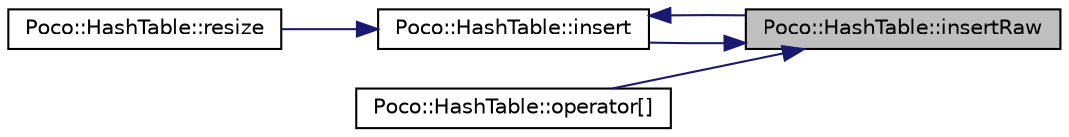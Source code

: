 digraph "Poco::HashTable::insertRaw"
{
 // LATEX_PDF_SIZE
  edge [fontname="Helvetica",fontsize="10",labelfontname="Helvetica",labelfontsize="10"];
  node [fontname="Helvetica",fontsize="10",shape=record];
  rankdir="RL";
  Node1 [label="Poco::HashTable::insertRaw",height=0.2,width=0.4,color="black", fillcolor="grey75", style="filled", fontcolor="black",tooltip=" "];
  Node1 -> Node2 [dir="back",color="midnightblue",fontsize="10",style="solid"];
  Node2 [label="Poco::HashTable::insert",height=0.2,width=0.4,color="black", fillcolor="white", style="filled",URL="$classPoco_1_1HashTable.html#a6c97a003261d2764afcf48dee564e62a",tooltip=" "];
  Node2 -> Node1 [dir="back",color="midnightblue",fontsize="10",style="solid"];
  Node2 -> Node3 [dir="back",color="midnightblue",fontsize="10",style="solid"];
  Node3 [label="Poco::HashTable::resize",height=0.2,width=0.4,color="black", fillcolor="white", style="filled",URL="$classPoco_1_1HashTable.html#a8dd73ef505cbf94fe587f2f736403827",tooltip="Resizes the hashtable, rehashes all existing entries. Expensive!"];
  Node1 -> Node4 [dir="back",color="midnightblue",fontsize="10",style="solid"];
  Node4 [label="Poco::HashTable::operator[]",height=0.2,width=0.4,color="black", fillcolor="white", style="filled",URL="$classPoco_1_1HashTable.html#ab7f62fb75c6f5890124c85c64b80e70b",tooltip=" "];
}
